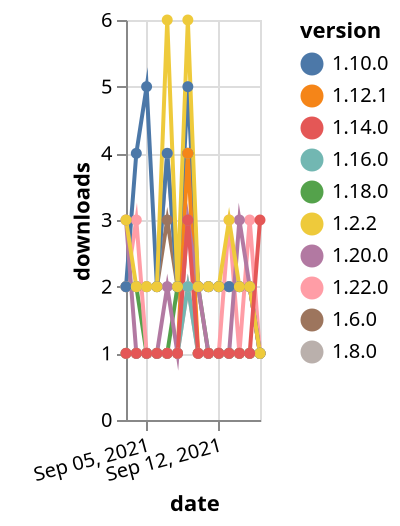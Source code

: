 {"$schema": "https://vega.github.io/schema/vega-lite/v5.json", "description": "A simple bar chart with embedded data.", "data": {"values": [{"date": "2021-09-03", "total": 2694, "delta": 2, "version": "1.6.0"}, {"date": "2021-09-04", "total": 2696, "delta": 2, "version": "1.6.0"}, {"date": "2021-09-05", "total": 2698, "delta": 2, "version": "1.6.0"}, {"date": "2021-09-06", "total": 2700, "delta": 2, "version": "1.6.0"}, {"date": "2021-09-07", "total": 2703, "delta": 3, "version": "1.6.0"}, {"date": "2021-09-08", "total": 2705, "delta": 2, "version": "1.6.0"}, {"date": "2021-09-09", "total": 2709, "delta": 4, "version": "1.6.0"}, {"date": "2021-09-10", "total": 2711, "delta": 2, "version": "1.6.0"}, {"date": "2021-09-11", "total": 2713, "delta": 2, "version": "1.6.0"}, {"date": "2021-09-12", "total": 2715, "delta": 2, "version": "1.6.0"}, {"date": "2021-09-13", "total": 2717, "delta": 2, "version": "1.6.0"}, {"date": "2021-09-14", "total": 2719, "delta": 2, "version": "1.6.0"}, {"date": "2021-09-15", "total": 2721, "delta": 2, "version": "1.6.0"}, {"date": "2021-09-16", "total": 2722, "delta": 1, "version": "1.6.0"}, {"date": "2021-09-03", "total": 4428, "delta": 2, "version": "1.18.0"}, {"date": "2021-09-04", "total": 4430, "delta": 2, "version": "1.18.0"}, {"date": "2021-09-05", "total": 4431, "delta": 1, "version": "1.18.0"}, {"date": "2021-09-06", "total": 4432, "delta": 1, "version": "1.18.0"}, {"date": "2021-09-07", "total": 4433, "delta": 1, "version": "1.18.0"}, {"date": "2021-09-08", "total": 4435, "delta": 2, "version": "1.18.0"}, {"date": "2021-09-09", "total": 4439, "delta": 4, "version": "1.18.0"}, {"date": "2021-09-10", "total": 4441, "delta": 2, "version": "1.18.0"}, {"date": "2021-09-11", "total": 4442, "delta": 1, "version": "1.18.0"}, {"date": "2021-09-12", "total": 4443, "delta": 1, "version": "1.18.0"}, {"date": "2021-09-13", "total": 4444, "delta": 1, "version": "1.18.0"}, {"date": "2021-09-14", "total": 4445, "delta": 1, "version": "1.18.0"}, {"date": "2021-09-15", "total": 4446, "delta": 1, "version": "1.18.0"}, {"date": "2021-09-16", "total": 4447, "delta": 1, "version": "1.18.0"}, {"date": "2021-09-03", "total": 156, "delta": 2, "version": "1.22.0"}, {"date": "2021-09-04", "total": 159, "delta": 3, "version": "1.22.0"}, {"date": "2021-09-05", "total": 160, "delta": 1, "version": "1.22.0"}, {"date": "2021-09-06", "total": 161, "delta": 1, "version": "1.22.0"}, {"date": "2021-09-07", "total": 162, "delta": 1, "version": "1.22.0"}, {"date": "2021-09-08", "total": 163, "delta": 1, "version": "1.22.0"}, {"date": "2021-09-09", "total": 165, "delta": 2, "version": "1.22.0"}, {"date": "2021-09-10", "total": 166, "delta": 1, "version": "1.22.0"}, {"date": "2021-09-11", "total": 167, "delta": 1, "version": "1.22.0"}, {"date": "2021-09-12", "total": 168, "delta": 1, "version": "1.22.0"}, {"date": "2021-09-13", "total": 171, "delta": 3, "version": "1.22.0"}, {"date": "2021-09-14", "total": 172, "delta": 1, "version": "1.22.0"}, {"date": "2021-09-15", "total": 175, "delta": 3, "version": "1.22.0"}, {"date": "2021-09-16", "total": 176, "delta": 1, "version": "1.22.0"}, {"date": "2021-09-03", "total": 3719, "delta": 2, "version": "1.8.0"}, {"date": "2021-09-04", "total": 3721, "delta": 2, "version": "1.8.0"}, {"date": "2021-09-05", "total": 3723, "delta": 2, "version": "1.8.0"}, {"date": "2021-09-06", "total": 3725, "delta": 2, "version": "1.8.0"}, {"date": "2021-09-07", "total": 3729, "delta": 4, "version": "1.8.0"}, {"date": "2021-09-08", "total": 3731, "delta": 2, "version": "1.8.0"}, {"date": "2021-09-09", "total": 3735, "delta": 4, "version": "1.8.0"}, {"date": "2021-09-10", "total": 3737, "delta": 2, "version": "1.8.0"}, {"date": "2021-09-11", "total": 3739, "delta": 2, "version": "1.8.0"}, {"date": "2021-09-12", "total": 3741, "delta": 2, "version": "1.8.0"}, {"date": "2021-09-13", "total": 3743, "delta": 2, "version": "1.8.0"}, {"date": "2021-09-14", "total": 3745, "delta": 2, "version": "1.8.0"}, {"date": "2021-09-15", "total": 3747, "delta": 2, "version": "1.8.0"}, {"date": "2021-09-16", "total": 3748, "delta": 1, "version": "1.8.0"}, {"date": "2021-09-03", "total": 3064, "delta": 2, "version": "1.10.0"}, {"date": "2021-09-04", "total": 3068, "delta": 4, "version": "1.10.0"}, {"date": "2021-09-05", "total": 3073, "delta": 5, "version": "1.10.0"}, {"date": "2021-09-06", "total": 3075, "delta": 2, "version": "1.10.0"}, {"date": "2021-09-07", "total": 3079, "delta": 4, "version": "1.10.0"}, {"date": "2021-09-08", "total": 3081, "delta": 2, "version": "1.10.0"}, {"date": "2021-09-09", "total": 3086, "delta": 5, "version": "1.10.0"}, {"date": "2021-09-10", "total": 3088, "delta": 2, "version": "1.10.0"}, {"date": "2021-09-11", "total": 3090, "delta": 2, "version": "1.10.0"}, {"date": "2021-09-12", "total": 3092, "delta": 2, "version": "1.10.0"}, {"date": "2021-09-13", "total": 3094, "delta": 2, "version": "1.10.0"}, {"date": "2021-09-14", "total": 3096, "delta": 2, "version": "1.10.0"}, {"date": "2021-09-15", "total": 3098, "delta": 2, "version": "1.10.0"}, {"date": "2021-09-16", "total": 3099, "delta": 1, "version": "1.10.0"}, {"date": "2021-09-03", "total": 795, "delta": 1, "version": "1.12.1"}, {"date": "2021-09-04", "total": 796, "delta": 1, "version": "1.12.1"}, {"date": "2021-09-05", "total": 797, "delta": 1, "version": "1.12.1"}, {"date": "2021-09-06", "total": 798, "delta": 1, "version": "1.12.1"}, {"date": "2021-09-07", "total": 799, "delta": 1, "version": "1.12.1"}, {"date": "2021-09-08", "total": 800, "delta": 1, "version": "1.12.1"}, {"date": "2021-09-09", "total": 804, "delta": 4, "version": "1.12.1"}, {"date": "2021-09-10", "total": 805, "delta": 1, "version": "1.12.1"}, {"date": "2021-09-11", "total": 806, "delta": 1, "version": "1.12.1"}, {"date": "2021-09-12", "total": 807, "delta": 1, "version": "1.12.1"}, {"date": "2021-09-13", "total": 808, "delta": 1, "version": "1.12.1"}, {"date": "2021-09-14", "total": 809, "delta": 1, "version": "1.12.1"}, {"date": "2021-09-15", "total": 810, "delta": 1, "version": "1.12.1"}, {"date": "2021-09-16", "total": 811, "delta": 1, "version": "1.12.1"}, {"date": "2021-09-03", "total": 353, "delta": 3, "version": "1.20.0"}, {"date": "2021-09-04", "total": 354, "delta": 1, "version": "1.20.0"}, {"date": "2021-09-05", "total": 355, "delta": 1, "version": "1.20.0"}, {"date": "2021-09-06", "total": 356, "delta": 1, "version": "1.20.0"}, {"date": "2021-09-07", "total": 358, "delta": 2, "version": "1.20.0"}, {"date": "2021-09-08", "total": 359, "delta": 1, "version": "1.20.0"}, {"date": "2021-09-09", "total": 362, "delta": 3, "version": "1.20.0"}, {"date": "2021-09-10", "total": 364, "delta": 2, "version": "1.20.0"}, {"date": "2021-09-11", "total": 365, "delta": 1, "version": "1.20.0"}, {"date": "2021-09-12", "total": 366, "delta": 1, "version": "1.20.0"}, {"date": "2021-09-13", "total": 367, "delta": 1, "version": "1.20.0"}, {"date": "2021-09-14", "total": 370, "delta": 3, "version": "1.20.0"}, {"date": "2021-09-15", "total": 372, "delta": 2, "version": "1.20.0"}, {"date": "2021-09-16", "total": 373, "delta": 1, "version": "1.20.0"}, {"date": "2021-09-03", "total": 347, "delta": 1, "version": "1.16.0"}, {"date": "2021-09-04", "total": 348, "delta": 1, "version": "1.16.0"}, {"date": "2021-09-05", "total": 349, "delta": 1, "version": "1.16.0"}, {"date": "2021-09-06", "total": 350, "delta": 1, "version": "1.16.0"}, {"date": "2021-09-07", "total": 351, "delta": 1, "version": "1.16.0"}, {"date": "2021-09-08", "total": 352, "delta": 1, "version": "1.16.0"}, {"date": "2021-09-09", "total": 354, "delta": 2, "version": "1.16.0"}, {"date": "2021-09-10", "total": 355, "delta": 1, "version": "1.16.0"}, {"date": "2021-09-11", "total": 356, "delta": 1, "version": "1.16.0"}, {"date": "2021-09-12", "total": 357, "delta": 1, "version": "1.16.0"}, {"date": "2021-09-13", "total": 358, "delta": 1, "version": "1.16.0"}, {"date": "2021-09-14", "total": 359, "delta": 1, "version": "1.16.0"}, {"date": "2021-09-15", "total": 360, "delta": 1, "version": "1.16.0"}, {"date": "2021-09-16", "total": 361, "delta": 1, "version": "1.16.0"}, {"date": "2021-09-03", "total": 5524, "delta": 3, "version": "1.2.2"}, {"date": "2021-09-04", "total": 5526, "delta": 2, "version": "1.2.2"}, {"date": "2021-09-05", "total": 5528, "delta": 2, "version": "1.2.2"}, {"date": "2021-09-06", "total": 5530, "delta": 2, "version": "1.2.2"}, {"date": "2021-09-07", "total": 5536, "delta": 6, "version": "1.2.2"}, {"date": "2021-09-08", "total": 5538, "delta": 2, "version": "1.2.2"}, {"date": "2021-09-09", "total": 5544, "delta": 6, "version": "1.2.2"}, {"date": "2021-09-10", "total": 5546, "delta": 2, "version": "1.2.2"}, {"date": "2021-09-11", "total": 5548, "delta": 2, "version": "1.2.2"}, {"date": "2021-09-12", "total": 5550, "delta": 2, "version": "1.2.2"}, {"date": "2021-09-13", "total": 5553, "delta": 3, "version": "1.2.2"}, {"date": "2021-09-14", "total": 5555, "delta": 2, "version": "1.2.2"}, {"date": "2021-09-15", "total": 5557, "delta": 2, "version": "1.2.2"}, {"date": "2021-09-16", "total": 5558, "delta": 1, "version": "1.2.2"}, {"date": "2021-09-03", "total": 3058, "delta": 1, "version": "1.14.0"}, {"date": "2021-09-04", "total": 3059, "delta": 1, "version": "1.14.0"}, {"date": "2021-09-05", "total": 3060, "delta": 1, "version": "1.14.0"}, {"date": "2021-09-06", "total": 3061, "delta": 1, "version": "1.14.0"}, {"date": "2021-09-07", "total": 3062, "delta": 1, "version": "1.14.0"}, {"date": "2021-09-08", "total": 3063, "delta": 1, "version": "1.14.0"}, {"date": "2021-09-09", "total": 3066, "delta": 3, "version": "1.14.0"}, {"date": "2021-09-10", "total": 3067, "delta": 1, "version": "1.14.0"}, {"date": "2021-09-11", "total": 3068, "delta": 1, "version": "1.14.0"}, {"date": "2021-09-12", "total": 3069, "delta": 1, "version": "1.14.0"}, {"date": "2021-09-13", "total": 3070, "delta": 1, "version": "1.14.0"}, {"date": "2021-09-14", "total": 3071, "delta": 1, "version": "1.14.0"}, {"date": "2021-09-15", "total": 3072, "delta": 1, "version": "1.14.0"}, {"date": "2021-09-16", "total": 3075, "delta": 3, "version": "1.14.0"}]}, "width": "container", "mark": {"type": "line", "point": {"filled": true}}, "encoding": {"x": {"field": "date", "type": "temporal", "timeUnit": "yearmonthdate", "title": "date", "axis": {"labelAngle": -15}}, "y": {"field": "delta", "type": "quantitative", "title": "downloads"}, "color": {"field": "version", "type": "nominal"}, "tooltip": {"field": "delta"}}}
